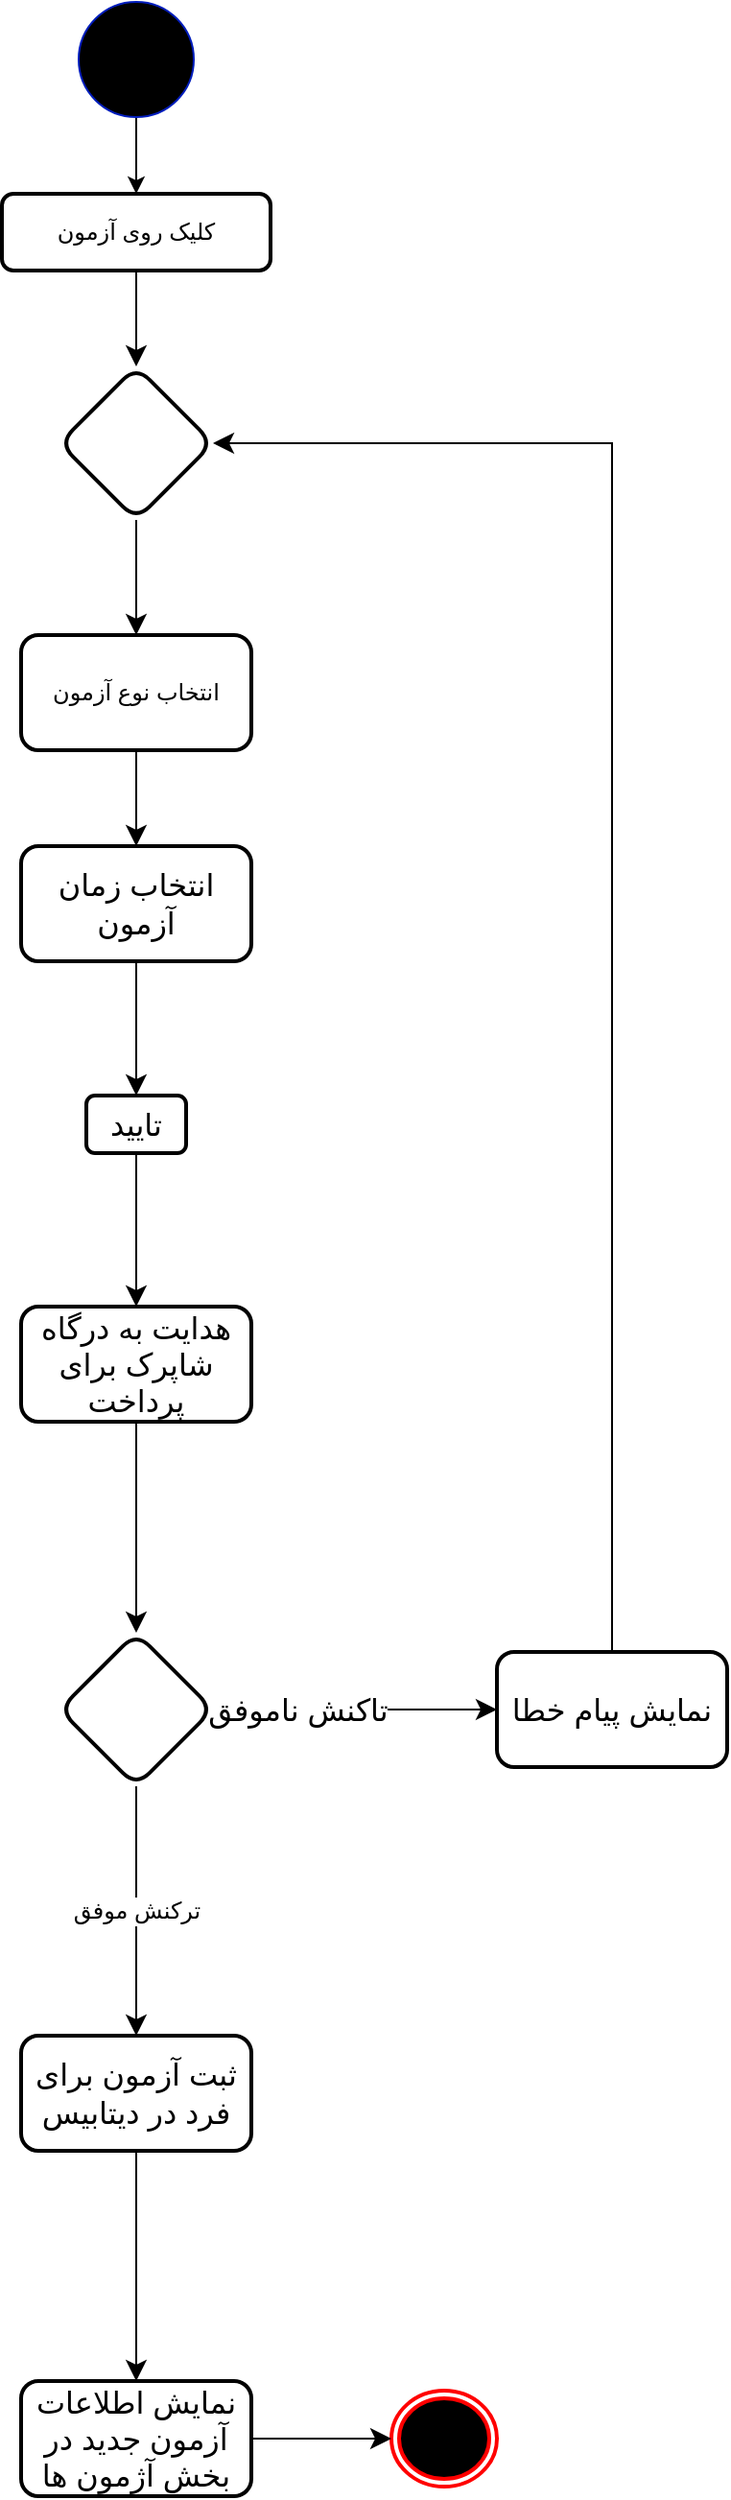 <mxfile version="20.8.13" type="device"><diagram name="‫صفحه - 1‬" id="jRu4zloPhhXh7le2otR1"><mxGraphModel dx="2867" dy="1402" grid="1" gridSize="10" guides="1" tooltips="1" connect="1" arrows="1" fold="1" page="1" pageScale="1" pageWidth="827" pageHeight="1169" math="0" shadow="0"><root><mxCell id="0"/><mxCell id="1" parent="0"/><mxCell id="QVYPSNbBzTB73pyRCx4g-1" style="edgeStyle=orthogonalEdgeStyle;rounded=0;orthogonalLoop=1;jettySize=auto;html=1;exitX=0.5;exitY=1;exitDx=0;exitDy=0;exitPerimeter=0;entryX=0.5;entryY=0;entryDx=0;entryDy=0;" edge="1" parent="1" source="QVYPSNbBzTB73pyRCx4g-2" target="QVYPSNbBzTB73pyRCx4g-5"><mxGeometry relative="1" as="geometry"/></mxCell><mxCell id="QVYPSNbBzTB73pyRCx4g-2" value="" style="verticalLabelPosition=bottom;verticalAlign=top;html=1;shape=mxgraph.flowchart.on-page_reference;fillColor=#000000;fontColor=#ffffff;strokeColor=#001DBC;" vertex="1" parent="1"><mxGeometry x="552" y="90" width="60" height="60" as="geometry"/></mxCell><mxCell id="QVYPSNbBzTB73pyRCx4g-3" value="" style="ellipse;html=1;shape=endState;fillColor=#000000;strokeColor=#ff0000;strokeWidth=2;fontSize=14;" vertex="1" parent="1"><mxGeometry x="715" y="1335" width="55" height="50" as="geometry"/></mxCell><mxCell id="QVYPSNbBzTB73pyRCx4g-59" value="" style="edgeStyle=none;curved=1;rounded=0;orthogonalLoop=1;jettySize=auto;html=1;fontSize=12;startSize=8;endSize=8;" edge="1" parent="1" source="QVYPSNbBzTB73pyRCx4g-5" target="QVYPSNbBzTB73pyRCx4g-58"><mxGeometry relative="1" as="geometry"/></mxCell><mxCell id="QVYPSNbBzTB73pyRCx4g-5" value="کلیک روی آزمون" style="whiteSpace=wrap;html=1;rounded=1;strokeWidth=2;" vertex="1" parent="1"><mxGeometry x="512" y="190" width="140" height="40" as="geometry"/></mxCell><mxCell id="QVYPSNbBzTB73pyRCx4g-44" value="" style="edgeStyle=none;curved=1;rounded=0;orthogonalLoop=1;jettySize=auto;html=1;fontSize=12;startSize=8;endSize=8;" edge="1" parent="1" source="QVYPSNbBzTB73pyRCx4g-7" target="QVYPSNbBzTB73pyRCx4g-43"><mxGeometry relative="1" as="geometry"/></mxCell><mxCell id="QVYPSNbBzTB73pyRCx4g-7" value="انتخاب نوع آزمون" style="whiteSpace=wrap;html=1;rounded=1;strokeWidth=2;" vertex="1" parent="1"><mxGeometry x="522" y="420" width="120" height="60" as="geometry"/></mxCell><mxCell id="QVYPSNbBzTB73pyRCx4g-50" value="" style="edgeStyle=none;curved=1;rounded=0;orthogonalLoop=1;jettySize=auto;html=1;fontSize=12;startSize=8;endSize=8;" edge="1" parent="1" source="QVYPSNbBzTB73pyRCx4g-43" target="QVYPSNbBzTB73pyRCx4g-49"><mxGeometry relative="1" as="geometry"/></mxCell><mxCell id="QVYPSNbBzTB73pyRCx4g-43" value="انتخاب زمان آزمون" style="whiteSpace=wrap;html=1;rounded=1;strokeWidth=2;fontSize=16;" vertex="1" parent="1"><mxGeometry x="522" y="530" width="120" height="60" as="geometry"/></mxCell><mxCell id="QVYPSNbBzTB73pyRCx4g-53" value="" style="edgeStyle=none;curved=1;rounded=0;orthogonalLoop=1;jettySize=auto;html=1;fontSize=12;startSize=8;endSize=8;" edge="1" parent="1" source="QVYPSNbBzTB73pyRCx4g-46" target="QVYPSNbBzTB73pyRCx4g-52"><mxGeometry relative="1" as="geometry"/></mxCell><mxCell id="QVYPSNbBzTB73pyRCx4g-46" value="هدایت به درگاه شاپرک برای پرداخت" style="whiteSpace=wrap;html=1;fontSize=16;rounded=1;strokeWidth=2;" vertex="1" parent="1"><mxGeometry x="522" y="770" width="120" height="60" as="geometry"/></mxCell><mxCell id="QVYPSNbBzTB73pyRCx4g-51" value="" style="edgeStyle=none;curved=1;rounded=0;orthogonalLoop=1;jettySize=auto;html=1;fontSize=12;startSize=8;endSize=8;" edge="1" parent="1" source="QVYPSNbBzTB73pyRCx4g-49" target="QVYPSNbBzTB73pyRCx4g-46"><mxGeometry relative="1" as="geometry"/></mxCell><mxCell id="QVYPSNbBzTB73pyRCx4g-49" value="تایید" style="whiteSpace=wrap;html=1;fontSize=16;rounded=1;strokeWidth=2;" vertex="1" parent="1"><mxGeometry x="556" y="660" width="52" height="30" as="geometry"/></mxCell><mxCell id="QVYPSNbBzTB73pyRCx4g-55" value="" style="edgeStyle=none;curved=1;rounded=0;orthogonalLoop=1;jettySize=auto;html=1;fontSize=12;startSize=8;endSize=8;" edge="1" parent="1" source="QVYPSNbBzTB73pyRCx4g-52" target="QVYPSNbBzTB73pyRCx4g-54"><mxGeometry relative="1" as="geometry"/></mxCell><mxCell id="QVYPSNbBzTB73pyRCx4g-56" value="تاکنش ناموفق" style="edgeLabel;html=1;align=center;verticalAlign=middle;resizable=0;points=[];fontSize=16;" vertex="1" connectable="0" parent="QVYPSNbBzTB73pyRCx4g-55"><mxGeometry x="-0.409" relative="1" as="geometry"><mxPoint as="offset"/></mxGeometry></mxCell><mxCell id="QVYPSNbBzTB73pyRCx4g-65" value="ترکنش موفق" style="edgeStyle=orthogonalEdgeStyle;rounded=0;orthogonalLoop=1;jettySize=auto;html=1;fontSize=12;startSize=8;endSize=8;" edge="1" parent="1" source="QVYPSNbBzTB73pyRCx4g-52" target="QVYPSNbBzTB73pyRCx4g-64"><mxGeometry relative="1" as="geometry"/></mxCell><mxCell id="QVYPSNbBzTB73pyRCx4g-52" value="" style="rhombus;whiteSpace=wrap;html=1;fontSize=16;rounded=1;strokeWidth=2;" vertex="1" parent="1"><mxGeometry x="542" y="940" width="80" height="80" as="geometry"/></mxCell><mxCell id="QVYPSNbBzTB73pyRCx4g-61" style="edgeStyle=orthogonalEdgeStyle;rounded=0;orthogonalLoop=1;jettySize=auto;html=1;exitX=0.5;exitY=0;exitDx=0;exitDy=0;entryX=1;entryY=0.5;entryDx=0;entryDy=0;fontSize=12;startSize=8;endSize=8;" edge="1" parent="1" source="QVYPSNbBzTB73pyRCx4g-54" target="QVYPSNbBzTB73pyRCx4g-58"><mxGeometry relative="1" as="geometry"/></mxCell><mxCell id="QVYPSNbBzTB73pyRCx4g-54" value="نمایش پیام خطا" style="whiteSpace=wrap;html=1;fontSize=16;rounded=1;strokeWidth=2;" vertex="1" parent="1"><mxGeometry x="770" y="950" width="120" height="60" as="geometry"/></mxCell><mxCell id="QVYPSNbBzTB73pyRCx4g-60" value="" style="edgeStyle=none;curved=1;rounded=0;orthogonalLoop=1;jettySize=auto;html=1;fontSize=12;startSize=8;endSize=8;" edge="1" parent="1" source="QVYPSNbBzTB73pyRCx4g-58" target="QVYPSNbBzTB73pyRCx4g-7"><mxGeometry relative="1" as="geometry"/></mxCell><mxCell id="QVYPSNbBzTB73pyRCx4g-58" value="" style="rhombus;whiteSpace=wrap;html=1;rounded=1;strokeWidth=2;fontSize=16;" vertex="1" parent="1"><mxGeometry x="542" y="280" width="80" height="80" as="geometry"/></mxCell><mxCell id="QVYPSNbBzTB73pyRCx4g-67" value="" style="edgeStyle=orthogonalEdgeStyle;rounded=0;orthogonalLoop=1;jettySize=auto;html=1;fontSize=12;startSize=8;endSize=8;" edge="1" parent="1" source="QVYPSNbBzTB73pyRCx4g-64" target="QVYPSNbBzTB73pyRCx4g-66"><mxGeometry relative="1" as="geometry"/></mxCell><mxCell id="QVYPSNbBzTB73pyRCx4g-64" value="ثبت آزمون برای فرد در دیتابیس" style="whiteSpace=wrap;html=1;fontSize=16;rounded=1;strokeWidth=2;" vertex="1" parent="1"><mxGeometry x="522" y="1150" width="120" height="60" as="geometry"/></mxCell><mxCell id="QVYPSNbBzTB73pyRCx4g-69" value="" style="edgeStyle=orthogonalEdgeStyle;rounded=0;orthogonalLoop=1;jettySize=auto;html=1;fontSize=12;startSize=8;endSize=8;" edge="1" parent="1" source="QVYPSNbBzTB73pyRCx4g-66" target="QVYPSNbBzTB73pyRCx4g-3"><mxGeometry relative="1" as="geometry"/></mxCell><mxCell id="QVYPSNbBzTB73pyRCx4g-66" value="نمایش اطلاعات آزمون جدید در بخش آژمون ها" style="whiteSpace=wrap;html=1;fontSize=16;rounded=1;strokeWidth=2;" vertex="1" parent="1"><mxGeometry x="522" y="1330" width="120" height="60" as="geometry"/></mxCell></root></mxGraphModel></diagram></mxfile>